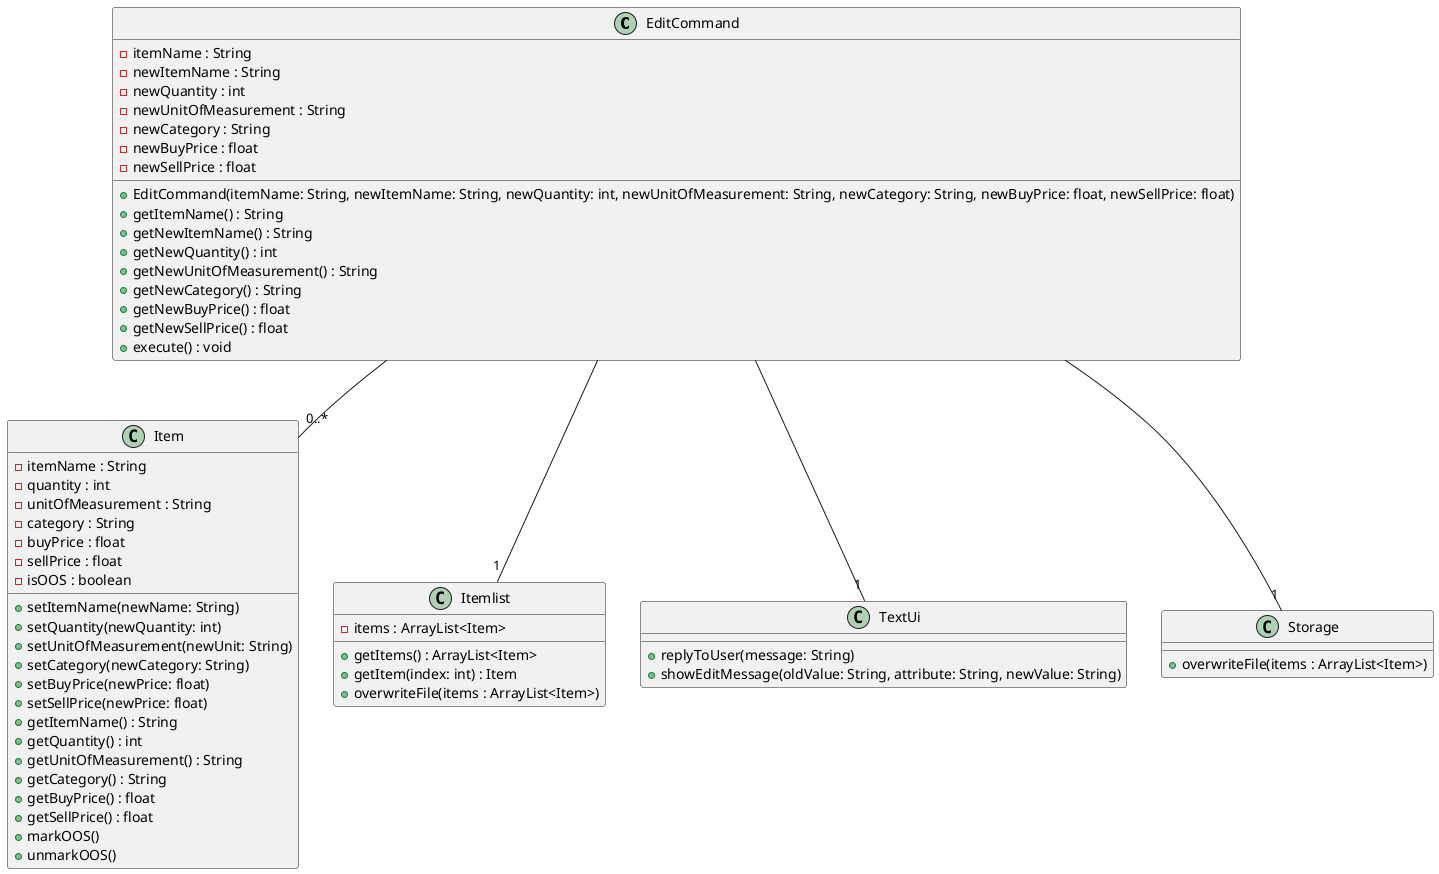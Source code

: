 @startuml
class EditCommand {
    - itemName : String
    - newItemName : String
    - newQuantity : int
    - newUnitOfMeasurement : String
    - newCategory : String
    - newBuyPrice : float
    - newSellPrice : float

    + EditCommand(itemName: String, newItemName: String, newQuantity: int, newUnitOfMeasurement: String, newCategory: String, newBuyPrice: float, newSellPrice: float)
    + getItemName() : String
    + getNewItemName() : String
    + getNewQuantity() : int
    + getNewUnitOfMeasurement() : String
    + getNewCategory() : String
    + getNewBuyPrice() : float
    + getNewSellPrice() : float
    + execute() : void
}

class Item {
    - itemName : String
    - quantity : int
    - unitOfMeasurement : String
    - category : String
    - buyPrice : float
    - sellPrice : float
    - isOOS : boolean

    + setItemName(newName: String)
    + setQuantity(newQuantity: int)
    + setUnitOfMeasurement(newUnit: String)
    + setCategory(newCategory: String)
    + setBuyPrice(newPrice: float)
    + setSellPrice(newPrice: float)
    + getItemName() : String
    + getQuantity() : int
    + getUnitOfMeasurement() : String
    + getCategory() : String
    + getBuyPrice() : float
    + getSellPrice() : float
    + markOOS()
    + unmarkOOS()
}

class Itemlist {
    - items : ArrayList<Item>

    + getItems() : ArrayList<Item>
    + getItem(index: int) : Item
    + overwriteFile(items : ArrayList<Item>)
}

class TextUi {
    + replyToUser(message: String)
    + showEditMessage(oldValue: String, attribute: String, newValue: String)
}

class Storage {
    + overwriteFile(items : ArrayList<Item>)
}

EditCommand -- "0..*" Item
EditCommand -- "1" Itemlist
EditCommand -- "1" TextUi
EditCommand -- "1" Storage
@enduml
